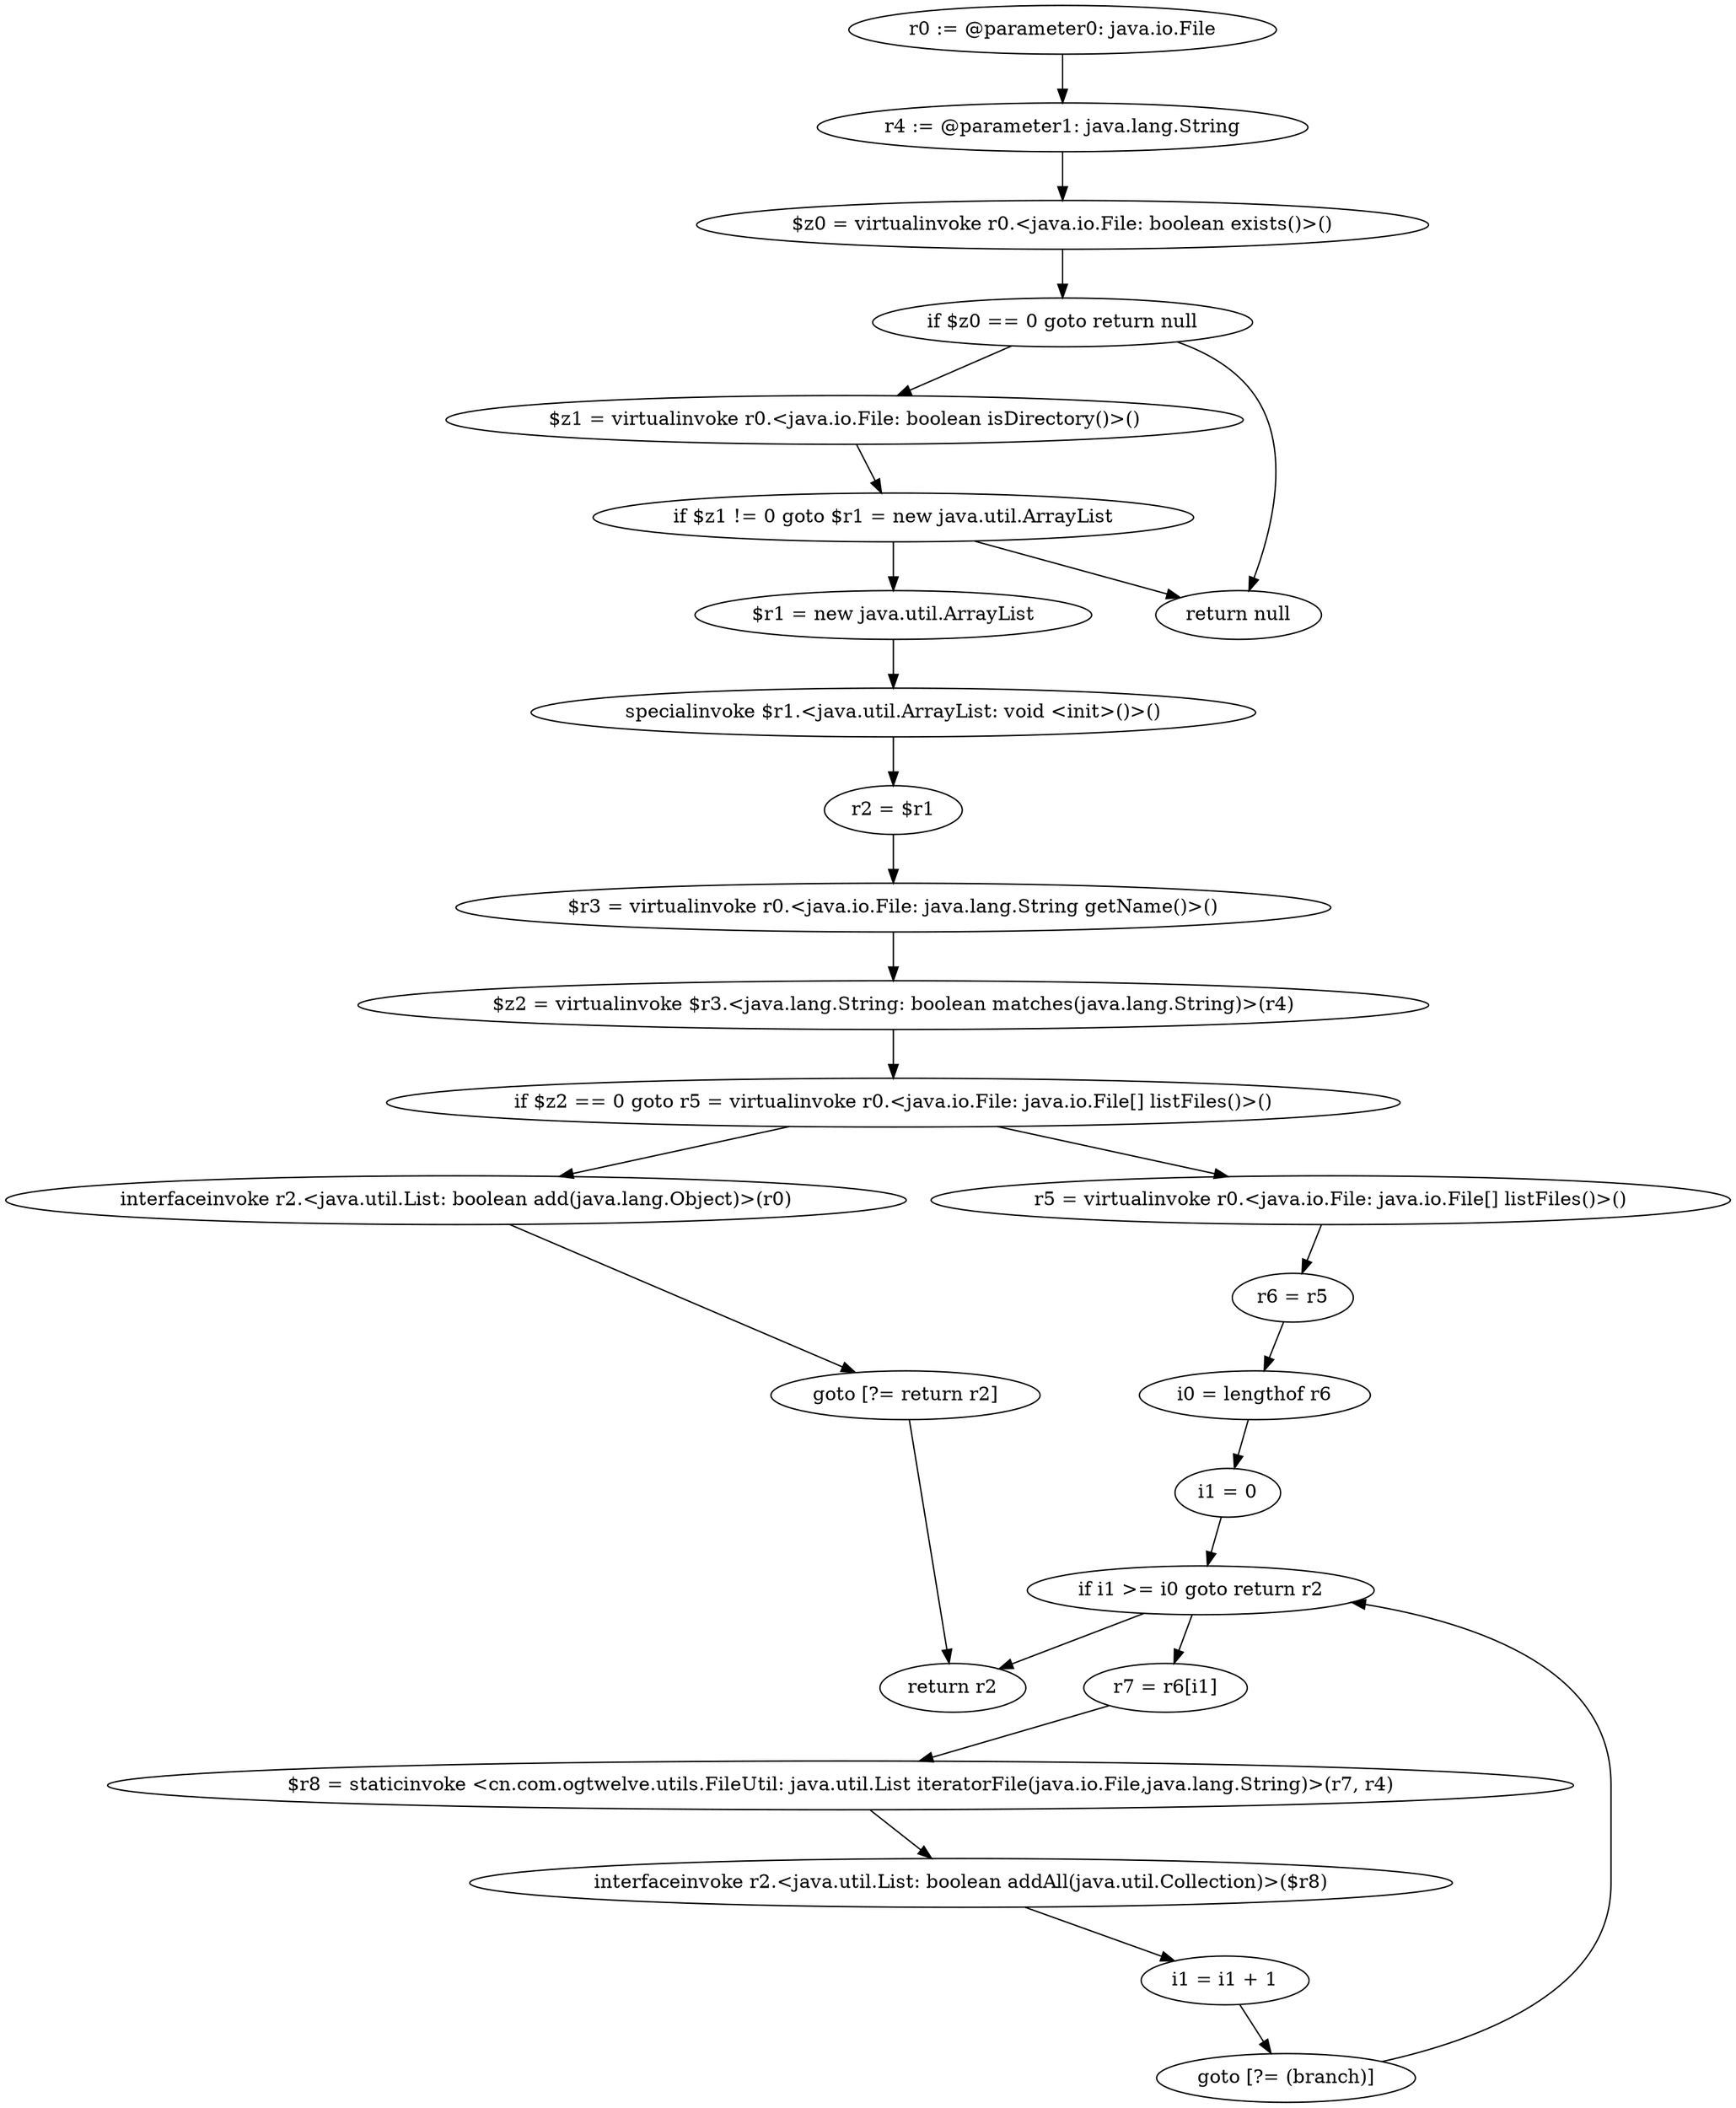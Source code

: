 digraph "unitGraph" {
    "r0 := @parameter0: java.io.File"
    "r4 := @parameter1: java.lang.String"
    "$z0 = virtualinvoke r0.<java.io.File: boolean exists()>()"
    "if $z0 == 0 goto return null"
    "$z1 = virtualinvoke r0.<java.io.File: boolean isDirectory()>()"
    "if $z1 != 0 goto $r1 = new java.util.ArrayList"
    "return null"
    "$r1 = new java.util.ArrayList"
    "specialinvoke $r1.<java.util.ArrayList: void <init>()>()"
    "r2 = $r1"
    "$r3 = virtualinvoke r0.<java.io.File: java.lang.String getName()>()"
    "$z2 = virtualinvoke $r3.<java.lang.String: boolean matches(java.lang.String)>(r4)"
    "if $z2 == 0 goto r5 = virtualinvoke r0.<java.io.File: java.io.File[] listFiles()>()"
    "interfaceinvoke r2.<java.util.List: boolean add(java.lang.Object)>(r0)"
    "goto [?= return r2]"
    "r5 = virtualinvoke r0.<java.io.File: java.io.File[] listFiles()>()"
    "r6 = r5"
    "i0 = lengthof r6"
    "i1 = 0"
    "if i1 >= i0 goto return r2"
    "r7 = r6[i1]"
    "$r8 = staticinvoke <cn.com.ogtwelve.utils.FileUtil: java.util.List iteratorFile(java.io.File,java.lang.String)>(r7, r4)"
    "interfaceinvoke r2.<java.util.List: boolean addAll(java.util.Collection)>($r8)"
    "i1 = i1 + 1"
    "goto [?= (branch)]"
    "return r2"
    "r0 := @parameter0: java.io.File"->"r4 := @parameter1: java.lang.String";
    "r4 := @parameter1: java.lang.String"->"$z0 = virtualinvoke r0.<java.io.File: boolean exists()>()";
    "$z0 = virtualinvoke r0.<java.io.File: boolean exists()>()"->"if $z0 == 0 goto return null";
    "if $z0 == 0 goto return null"->"$z1 = virtualinvoke r0.<java.io.File: boolean isDirectory()>()";
    "if $z0 == 0 goto return null"->"return null";
    "$z1 = virtualinvoke r0.<java.io.File: boolean isDirectory()>()"->"if $z1 != 0 goto $r1 = new java.util.ArrayList";
    "if $z1 != 0 goto $r1 = new java.util.ArrayList"->"return null";
    "if $z1 != 0 goto $r1 = new java.util.ArrayList"->"$r1 = new java.util.ArrayList";
    "$r1 = new java.util.ArrayList"->"specialinvoke $r1.<java.util.ArrayList: void <init>()>()";
    "specialinvoke $r1.<java.util.ArrayList: void <init>()>()"->"r2 = $r1";
    "r2 = $r1"->"$r3 = virtualinvoke r0.<java.io.File: java.lang.String getName()>()";
    "$r3 = virtualinvoke r0.<java.io.File: java.lang.String getName()>()"->"$z2 = virtualinvoke $r3.<java.lang.String: boolean matches(java.lang.String)>(r4)";
    "$z2 = virtualinvoke $r3.<java.lang.String: boolean matches(java.lang.String)>(r4)"->"if $z2 == 0 goto r5 = virtualinvoke r0.<java.io.File: java.io.File[] listFiles()>()";
    "if $z2 == 0 goto r5 = virtualinvoke r0.<java.io.File: java.io.File[] listFiles()>()"->"interfaceinvoke r2.<java.util.List: boolean add(java.lang.Object)>(r0)";
    "if $z2 == 0 goto r5 = virtualinvoke r0.<java.io.File: java.io.File[] listFiles()>()"->"r5 = virtualinvoke r0.<java.io.File: java.io.File[] listFiles()>()";
    "interfaceinvoke r2.<java.util.List: boolean add(java.lang.Object)>(r0)"->"goto [?= return r2]";
    "goto [?= return r2]"->"return r2";
    "r5 = virtualinvoke r0.<java.io.File: java.io.File[] listFiles()>()"->"r6 = r5";
    "r6 = r5"->"i0 = lengthof r6";
    "i0 = lengthof r6"->"i1 = 0";
    "i1 = 0"->"if i1 >= i0 goto return r2";
    "if i1 >= i0 goto return r2"->"r7 = r6[i1]";
    "if i1 >= i0 goto return r2"->"return r2";
    "r7 = r6[i1]"->"$r8 = staticinvoke <cn.com.ogtwelve.utils.FileUtil: java.util.List iteratorFile(java.io.File,java.lang.String)>(r7, r4)";
    "$r8 = staticinvoke <cn.com.ogtwelve.utils.FileUtil: java.util.List iteratorFile(java.io.File,java.lang.String)>(r7, r4)"->"interfaceinvoke r2.<java.util.List: boolean addAll(java.util.Collection)>($r8)";
    "interfaceinvoke r2.<java.util.List: boolean addAll(java.util.Collection)>($r8)"->"i1 = i1 + 1";
    "i1 = i1 + 1"->"goto [?= (branch)]";
    "goto [?= (branch)]"->"if i1 >= i0 goto return r2";
}
